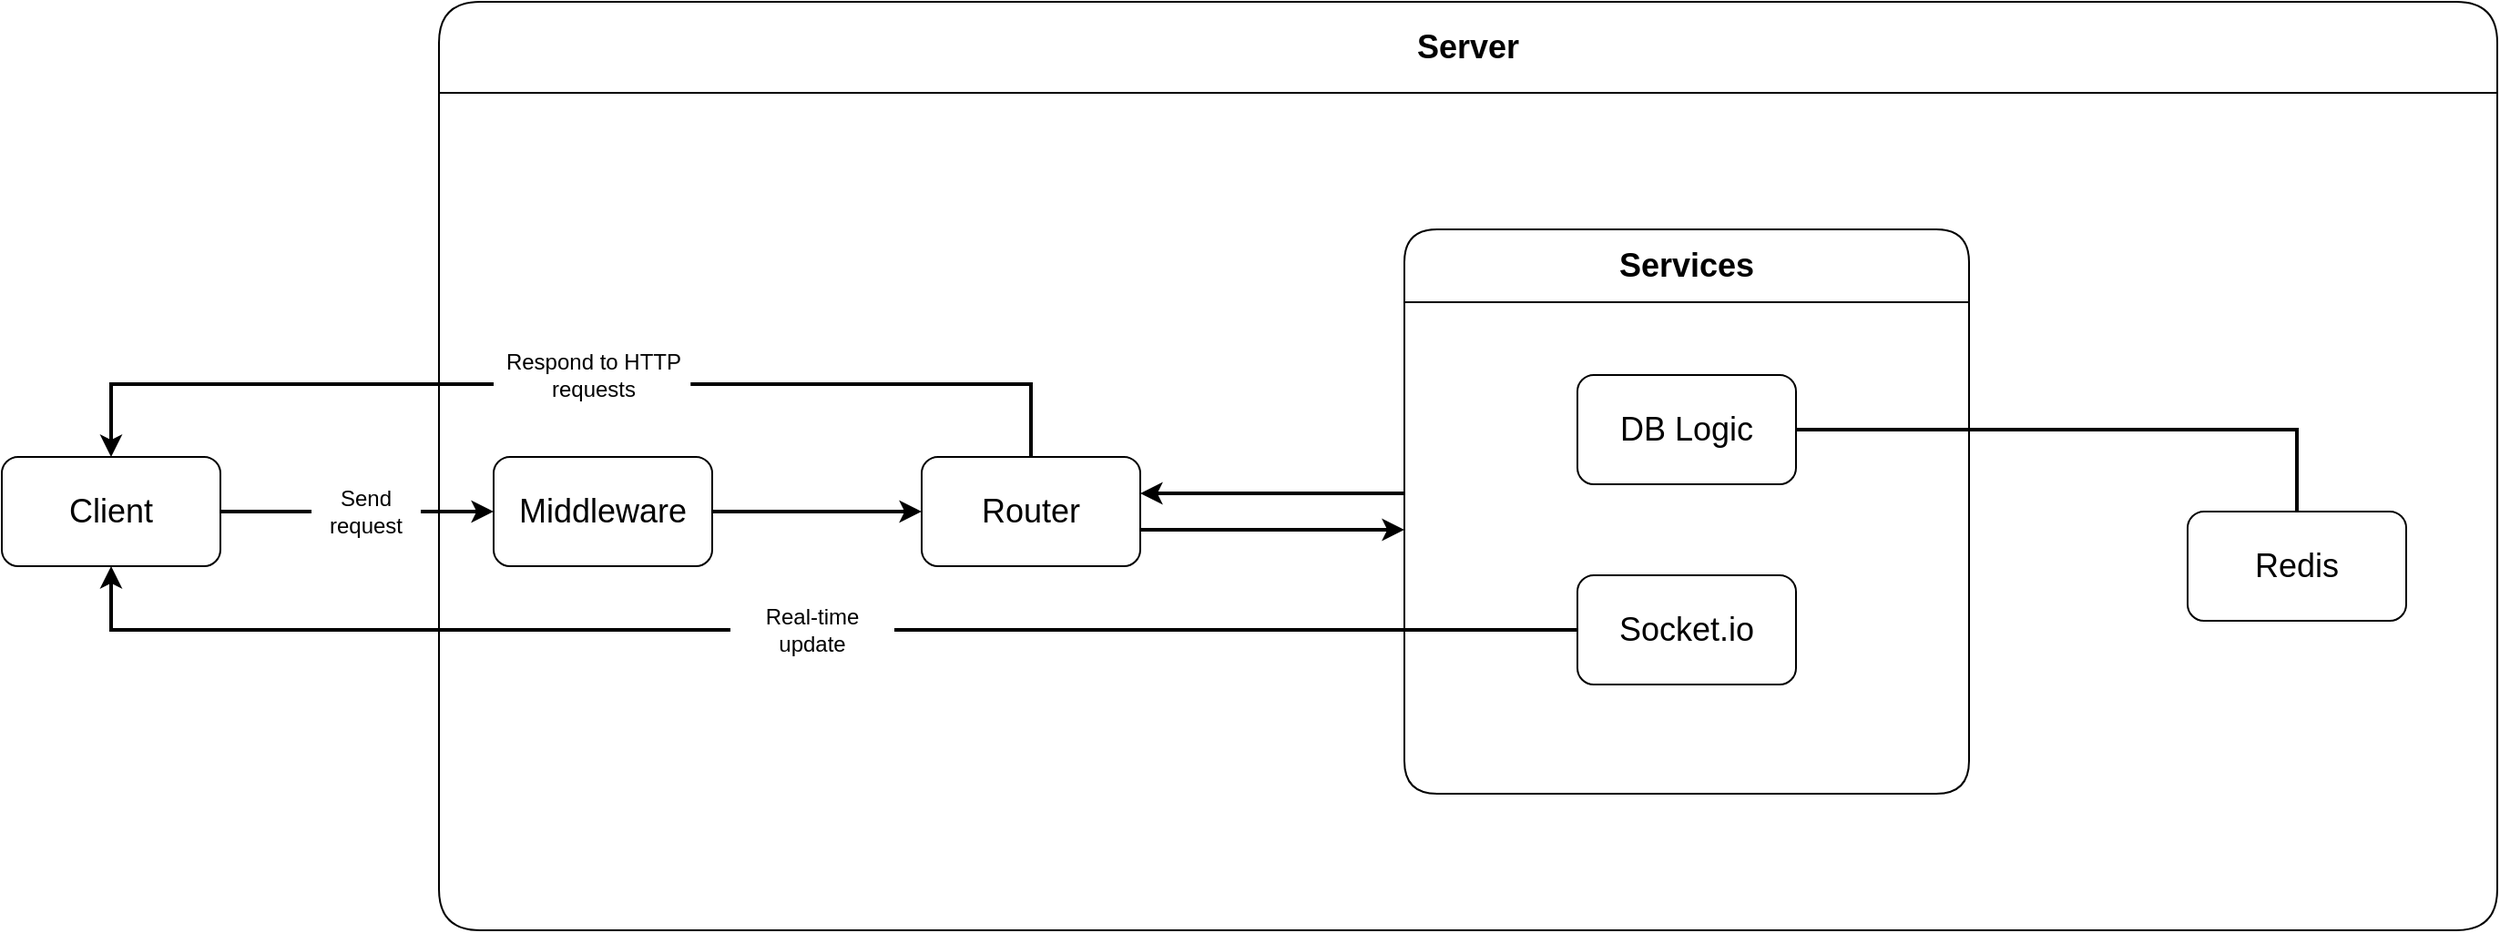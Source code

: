<mxfile version="26.0.4">
  <diagram name="Page-1" id="h6WAbtob5A3DvzjG_7v6">
    <mxGraphModel dx="2223" dy="1035" grid="1" gridSize="10" guides="1" tooltips="1" connect="1" arrows="1" fold="1" page="1" pageScale="1" pageWidth="850" pageHeight="1100" math="0" shadow="0">
      <root>
        <mxCell id="0" />
        <mxCell id="1" parent="0" />
        <mxCell id="2t71MfV1NQEHH0kRvepr-9" style="edgeStyle=orthogonalEdgeStyle;rounded=0;orthogonalLoop=1;jettySize=auto;html=1;entryX=0;entryY=0.5;entryDx=0;entryDy=0;fontFamily=Helvetica;fontSize=12;fontColor=default;strokeWidth=2;" edge="1" parent="1" source="2t71MfV1NQEHH0kRvepr-11" target="2t71MfV1NQEHH0kRvepr-4">
          <mxGeometry relative="1" as="geometry" />
        </mxCell>
        <mxCell id="2t71MfV1NQEHH0kRvepr-2" value="&lt;span style=&quot;font-size: 18px;&quot;&gt;Client&lt;/span&gt;" style="rounded=1;whiteSpace=wrap;html=1;" vertex="1" parent="1">
          <mxGeometry x="-80" y="540" width="120" height="60" as="geometry" />
        </mxCell>
        <mxCell id="2t71MfV1NQEHH0kRvepr-12" style="edgeStyle=orthogonalEdgeStyle;rounded=0;orthogonalLoop=1;jettySize=auto;html=1;entryX=0;entryY=0.5;entryDx=0;entryDy=0;fontFamily=Helvetica;fontSize=12;fontColor=default;strokeWidth=2;" edge="1" parent="1" source="2t71MfV1NQEHH0kRvepr-4" target="2t71MfV1NQEHH0kRvepr-5">
          <mxGeometry relative="1" as="geometry" />
        </mxCell>
        <mxCell id="2t71MfV1NQEHH0kRvepr-4" value="&lt;font style=&quot;font-size: 18px;&quot;&gt;Middleware&lt;/font&gt;" style="rounded=1;whiteSpace=wrap;html=1;" vertex="1" parent="1">
          <mxGeometry x="190" y="540" width="120" height="60" as="geometry" />
        </mxCell>
        <mxCell id="2t71MfV1NQEHH0kRvepr-23" style="edgeStyle=orthogonalEdgeStyle;rounded=0;orthogonalLoop=1;jettySize=auto;html=1;entryX=0.5;entryY=0;entryDx=0;entryDy=0;fontFamily=Helvetica;fontSize=12;fontColor=default;strokeWidth=2;" edge="1" parent="1" source="2t71MfV1NQEHH0kRvepr-24" target="2t71MfV1NQEHH0kRvepr-2">
          <mxGeometry relative="1" as="geometry">
            <Array as="points">
              <mxPoint x="-20" y="500" />
            </Array>
          </mxGeometry>
        </mxCell>
        <mxCell id="2t71MfV1NQEHH0kRvepr-5" value="&lt;font style=&quot;font-size: 18px;&quot;&gt;Router&lt;/font&gt;" style="rounded=1;whiteSpace=wrap;html=1;" vertex="1" parent="1">
          <mxGeometry x="425" y="540" width="120" height="60" as="geometry" />
        </mxCell>
        <mxCell id="2t71MfV1NQEHH0kRvepr-17" style="edgeStyle=orthogonalEdgeStyle;rounded=0;orthogonalLoop=1;jettySize=auto;html=1;fontFamily=Helvetica;fontSize=12;fontColor=default;exitX=1;exitY=0.5;exitDx=0;exitDy=0;entryX=0.5;entryY=0;entryDx=0;entryDy=0;endArrow=none;endFill=0;strokeWidth=2;" edge="1" parent="1" source="2t71MfV1NQEHH0kRvepr-7" target="2t71MfV1NQEHH0kRvepr-16">
          <mxGeometry relative="1" as="geometry">
            <Array as="points">
              <mxPoint x="1180" y="525" />
            </Array>
          </mxGeometry>
        </mxCell>
        <mxCell id="2t71MfV1NQEHH0kRvepr-8" value="&lt;span style=&quot;font-size: 18px;&quot;&gt;Services&lt;/span&gt;" style="swimlane;whiteSpace=wrap;html=1;rounded=1;strokeColor=default;align=center;verticalAlign=middle;fontFamily=Helvetica;fontSize=12;fontColor=default;fillColor=default;startSize=40;" vertex="1" parent="1">
          <mxGeometry x="690" y="415" width="310" height="310" as="geometry" />
        </mxCell>
        <mxCell id="2t71MfV1NQEHH0kRvepr-7" value="&lt;font style=&quot;font-size: 18px;&quot;&gt;DB Logic&lt;/font&gt;" style="rounded=1;whiteSpace=wrap;html=1;" vertex="1" parent="2t71MfV1NQEHH0kRvepr-8">
          <mxGeometry x="95" y="80" width="120" height="60" as="geometry" />
        </mxCell>
        <mxCell id="2t71MfV1NQEHH0kRvepr-6" value="&lt;font style=&quot;font-size: 18px;&quot;&gt;Socket.io&lt;/font&gt;" style="rounded=1;whiteSpace=wrap;html=1;" vertex="1" parent="2t71MfV1NQEHH0kRvepr-8">
          <mxGeometry x="95" y="190" width="120" height="60" as="geometry" />
        </mxCell>
        <mxCell id="2t71MfV1NQEHH0kRvepr-10" value="" style="edgeStyle=orthogonalEdgeStyle;rounded=0;orthogonalLoop=1;jettySize=auto;html=1;entryX=0;entryY=0.5;entryDx=0;entryDy=0;fontFamily=Helvetica;fontSize=12;fontColor=default;strokeWidth=2;endArrow=none;endFill=0;" edge="1" parent="1" source="2t71MfV1NQEHH0kRvepr-2" target="2t71MfV1NQEHH0kRvepr-11">
          <mxGeometry relative="1" as="geometry">
            <mxPoint x="60" y="570" as="sourcePoint" />
            <mxPoint x="190" y="570" as="targetPoint" />
          </mxGeometry>
        </mxCell>
        <mxCell id="2t71MfV1NQEHH0kRvepr-11" value="Send request" style="text;html=1;align=center;verticalAlign=middle;whiteSpace=wrap;rounded=0;fontFamily=Helvetica;fontSize=12;fontColor=default;" vertex="1" parent="1">
          <mxGeometry x="90" y="555" width="60" height="30" as="geometry" />
        </mxCell>
        <mxCell id="2t71MfV1NQEHH0kRvepr-18" value="&lt;font style=&quot;font-size: 18px;&quot;&gt;Server&lt;/font&gt;" style="swimlane;whiteSpace=wrap;html=1;rounded=1;strokeColor=default;align=center;verticalAlign=middle;fontFamily=Helvetica;fontSize=12;fontColor=default;fillColor=default;startSize=50;" vertex="1" parent="1">
          <mxGeometry x="160" y="290" width="1130" height="510" as="geometry" />
        </mxCell>
        <mxCell id="2t71MfV1NQEHH0kRvepr-16" value="&lt;font style=&quot;font-size: 18px;&quot;&gt;Redis&lt;/font&gt;" style="rounded=1;whiteSpace=wrap;html=1;" vertex="1" parent="2t71MfV1NQEHH0kRvepr-18">
          <mxGeometry x="960" y="280" width="120" height="60" as="geometry" />
        </mxCell>
        <mxCell id="2t71MfV1NQEHH0kRvepr-20" value="Real-time update" style="text;html=1;align=center;verticalAlign=middle;whiteSpace=wrap;rounded=0;fontFamily=Helvetica;fontSize=12;fontColor=default;" vertex="1" parent="2t71MfV1NQEHH0kRvepr-18">
          <mxGeometry x="160" y="330" width="90" height="30" as="geometry" />
        </mxCell>
        <mxCell id="2t71MfV1NQEHH0kRvepr-22" style="edgeStyle=orthogonalEdgeStyle;rounded=0;orthogonalLoop=1;jettySize=auto;html=1;entryX=1;entryY=0.5;entryDx=0;entryDy=0;fontFamily=Helvetica;fontSize=12;fontColor=default;strokeWidth=2;" edge="1" parent="2t71MfV1NQEHH0kRvepr-18">
          <mxGeometry relative="1" as="geometry">
            <mxPoint x="530" y="270" as="sourcePoint" />
            <mxPoint x="385" y="270" as="targetPoint" />
          </mxGeometry>
        </mxCell>
        <mxCell id="2t71MfV1NQEHH0kRvepr-15" style="edgeStyle=orthogonalEdgeStyle;rounded=0;orthogonalLoop=1;jettySize=auto;html=1;fontFamily=Helvetica;fontSize=12;fontColor=default;strokeWidth=2;" edge="1" parent="2t71MfV1NQEHH0kRvepr-18">
          <mxGeometry relative="1" as="geometry">
            <mxPoint x="385" y="290" as="sourcePoint" />
            <mxPoint x="530" y="290" as="targetPoint" />
            <Array as="points">
              <mxPoint x="530" y="290" />
            </Array>
          </mxGeometry>
        </mxCell>
        <mxCell id="2t71MfV1NQEHH0kRvepr-24" value="Respond to HTTP requests" style="text;html=1;align=center;verticalAlign=middle;whiteSpace=wrap;rounded=0;fontFamily=Helvetica;fontSize=12;fontColor=default;" vertex="1" parent="2t71MfV1NQEHH0kRvepr-18">
          <mxGeometry x="30" y="190" width="110" height="30" as="geometry" />
        </mxCell>
        <mxCell id="2t71MfV1NQEHH0kRvepr-19" style="edgeStyle=orthogonalEdgeStyle;rounded=0;orthogonalLoop=1;jettySize=auto;html=1;entryX=0.5;entryY=1;entryDx=0;entryDy=0;fontFamily=Helvetica;fontSize=12;fontColor=default;strokeWidth=2;" edge="1" parent="1" source="2t71MfV1NQEHH0kRvepr-20" target="2t71MfV1NQEHH0kRvepr-2">
          <mxGeometry relative="1" as="geometry" />
        </mxCell>
        <mxCell id="2t71MfV1NQEHH0kRvepr-21" value="" style="edgeStyle=orthogonalEdgeStyle;rounded=0;orthogonalLoop=1;jettySize=auto;html=1;entryX=1;entryY=0.5;entryDx=0;entryDy=0;fontFamily=Helvetica;fontSize=12;fontColor=default;endArrow=none;endFill=0;strokeWidth=2;" edge="1" parent="1" source="2t71MfV1NQEHH0kRvepr-6" target="2t71MfV1NQEHH0kRvepr-20">
          <mxGeometry relative="1" as="geometry">
            <mxPoint x="785" y="635" as="sourcePoint" />
            <mxPoint x="-20" y="600" as="targetPoint" />
            <Array as="points" />
          </mxGeometry>
        </mxCell>
        <mxCell id="2t71MfV1NQEHH0kRvepr-26" value="" style="rounded=0;orthogonalLoop=1;jettySize=auto;html=1;fontFamily=Helvetica;fontSize=12;fontColor=default;endArrow=none;endFill=0;edgeStyle=orthogonalEdgeStyle;entryX=0.983;entryY=0.667;entryDx=0;entryDy=0;entryPerimeter=0;strokeWidth=2;" edge="1" parent="1" source="2t71MfV1NQEHH0kRvepr-5" target="2t71MfV1NQEHH0kRvepr-24">
          <mxGeometry relative="1" as="geometry">
            <mxPoint x="485" y="540" as="sourcePoint" />
            <mxPoint x="290" y="500" as="targetPoint" />
            <Array as="points">
              <mxPoint x="485" y="500" />
            </Array>
          </mxGeometry>
        </mxCell>
      </root>
    </mxGraphModel>
  </diagram>
</mxfile>

